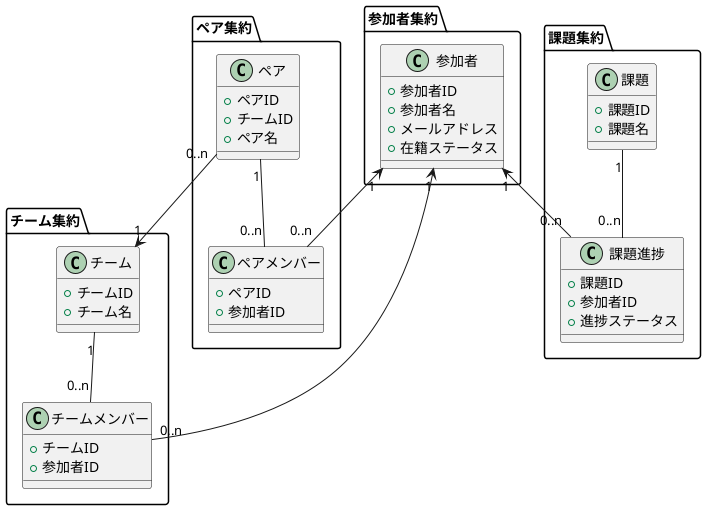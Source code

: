 @startuml

package 参加者集約 {
  class 参加者 {
    +参加者ID
    +参加者名
    +メールアドレス
    +在籍ステータス
  }
}

package チーム集約 {
  class チーム {
    +チームID
    +チーム名
  }

  class チームメンバー {
    +チームID
    +参加者ID
  }
}

package ペア集約 {
  class ペア {
    +ペアID
    +チームID
    +ペア名
  }

  class ペアメンバー {
    +ペアID
    +参加者ID
  }
}

package 課題集約 {
  class 課題 {
    +課題ID
    +課題名
  }

  class 課題進捗 {
    +課題ID
    +参加者ID
    +進捗ステータス
  }
}

チーム "1" -- "0..n" チームメンバー
チーム "1" <-u- "0..n" ペア
ペア "1" -- "0..n" ペアメンバー
参加者 "1" <-- "0..n" ペアメンバー
参加者 "1" <-- "0..n" チームメンバー
参加者 "1" <-- "0..n" 課題進捗
課題 "1" -- "0..n" 課題進捗

@enduml
